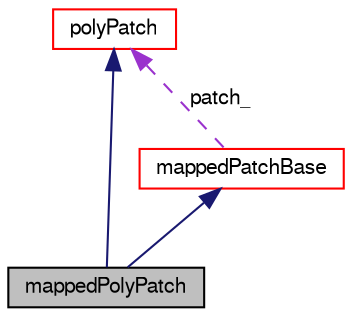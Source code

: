 digraph "mappedPolyPatch"
{
  bgcolor="transparent";
  edge [fontname="FreeSans",fontsize="10",labelfontname="FreeSans",labelfontsize="10"];
  node [fontname="FreeSans",fontsize="10",shape=record];
  Node7 [label="mappedPolyPatch",height=0.2,width=0.4,color="black", fillcolor="grey75", style="filled", fontcolor="black"];
  Node8 -> Node7 [dir="back",color="midnightblue",fontsize="10",style="solid",fontname="FreeSans"];
  Node8 [label="polyPatch",height=0.2,width=0.4,color="red",URL="$a27478.html",tooltip="A patch is a list of labels that address the faces in the global face list. "];
  Node13 -> Node7 [dir="back",color="midnightblue",fontsize="10",style="solid",fontname="FreeSans"];
  Node13 [label="mappedPatchBase",height=0.2,width=0.4,color="red",URL="$a25094.html",tooltip="Determines a mapping between patch face centres and mesh cell or face centres and processors they&#39;re ..."];
  Node8 -> Node13 [dir="back",color="darkorchid3",fontsize="10",style="dashed",label=" patch_" ,fontname="FreeSans"];
}

